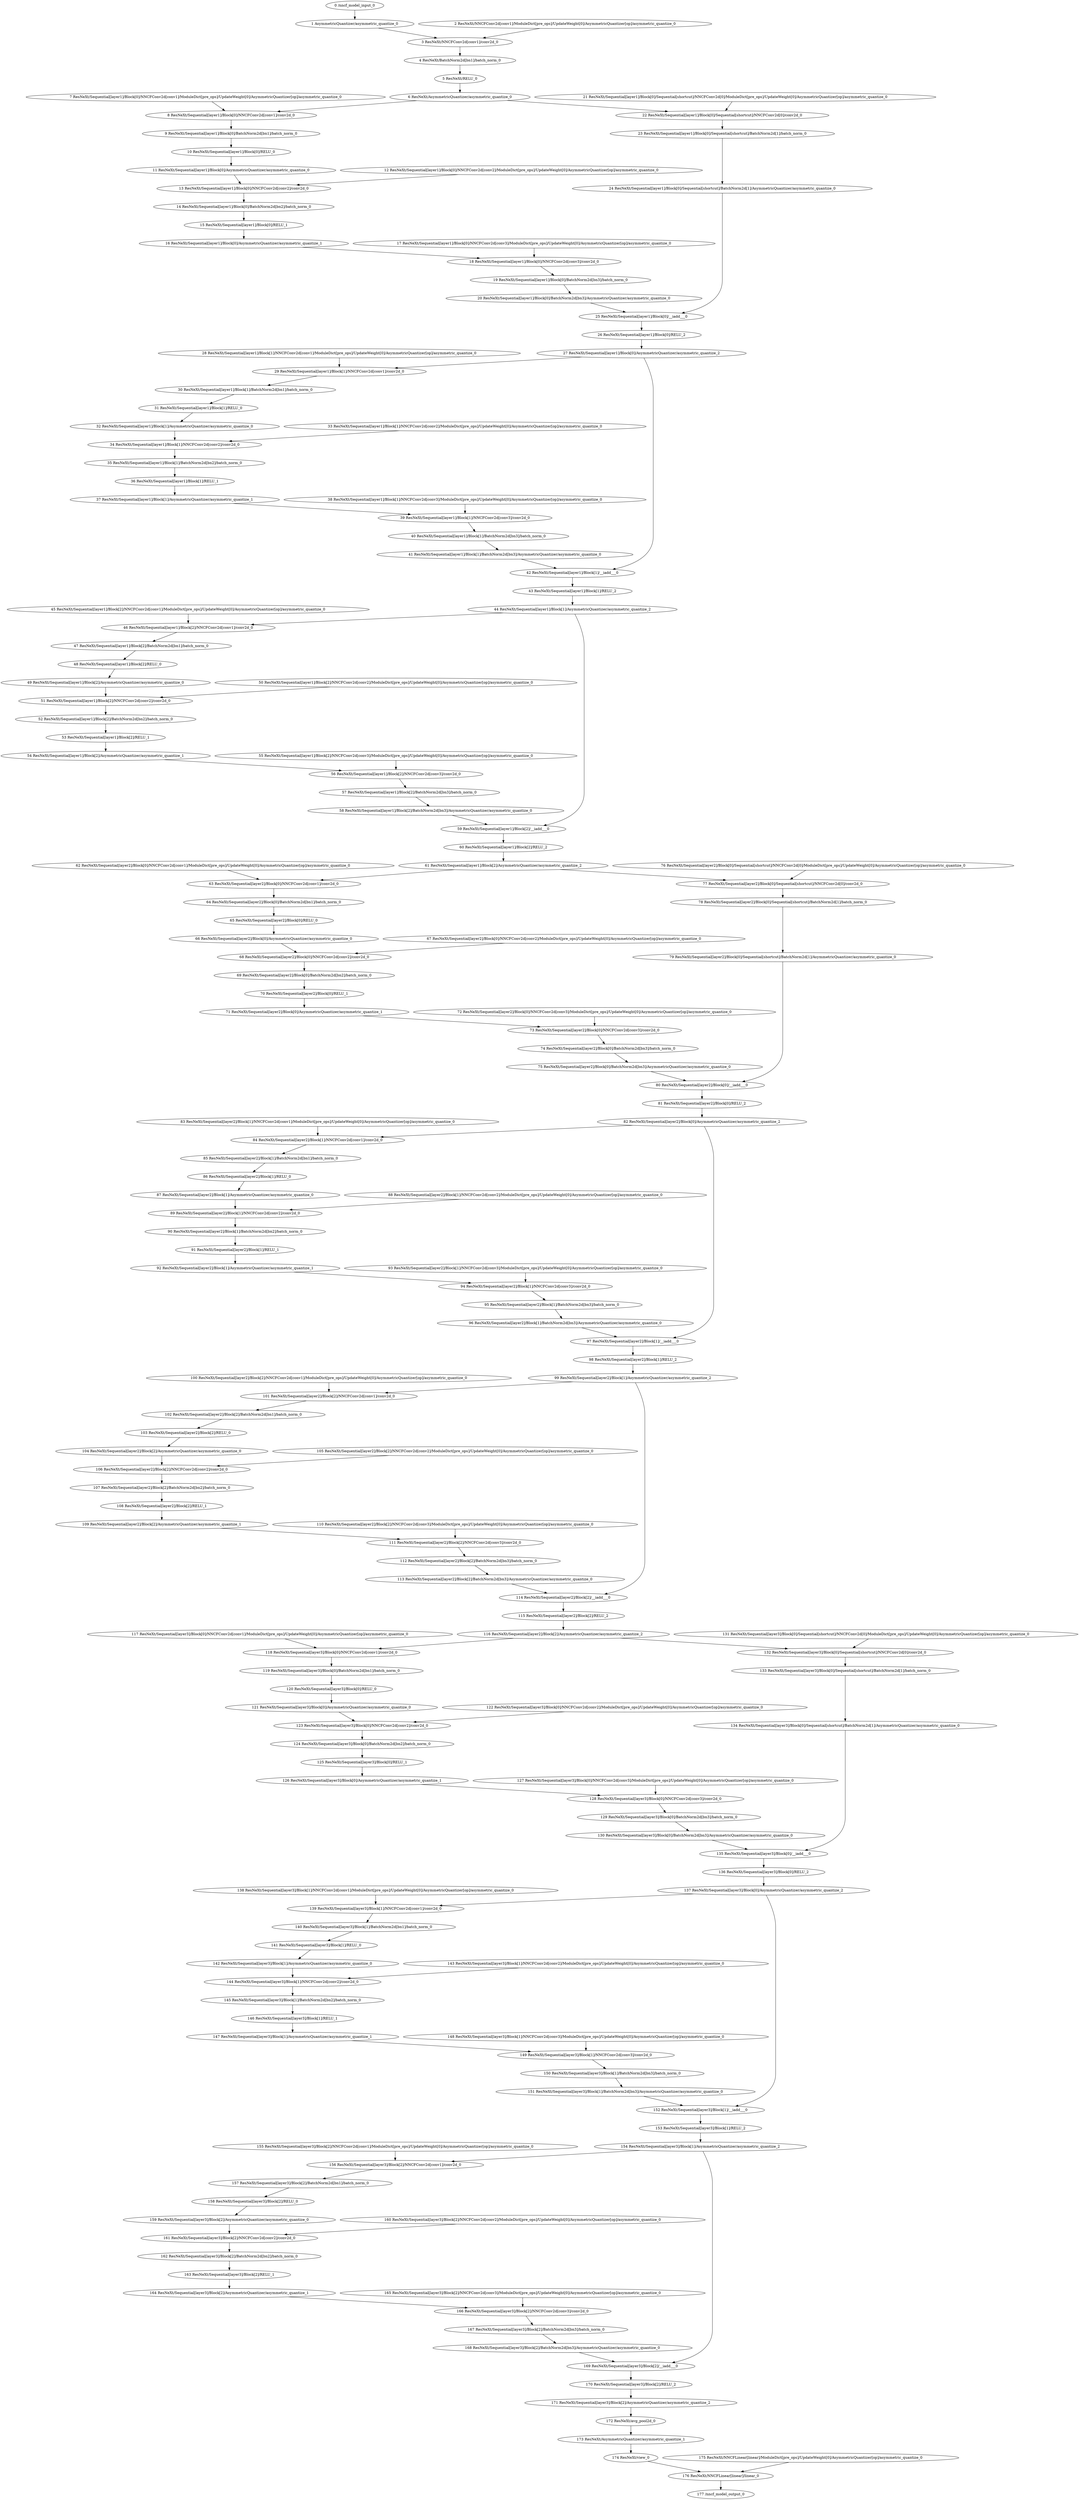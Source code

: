 strict digraph  {
"0 /nncf_model_input_0" [id=0, type=nncf_model_input];
"1 AsymmetricQuantizer/asymmetric_quantize_0" [id=1, type=asymmetric_quantize];
"2 ResNeXt/NNCFConv2d[conv1]/ModuleDict[pre_ops]/UpdateWeight[0]/AsymmetricQuantizer[op]/asymmetric_quantize_0" [id=2, type=asymmetric_quantize];
"3 ResNeXt/NNCFConv2d[conv1]/conv2d_0" [id=3, type=conv2d];
"4 ResNeXt/BatchNorm2d[bn1]/batch_norm_0" [id=4, type=batch_norm];
"5 ResNeXt/RELU_0" [id=5, type=RELU];
"6 ResNeXt/AsymmetricQuantizer/asymmetric_quantize_0" [id=6, type=asymmetric_quantize];
"7 ResNeXt/Sequential[layer1]/Block[0]/NNCFConv2d[conv1]/ModuleDict[pre_ops]/UpdateWeight[0]/AsymmetricQuantizer[op]/asymmetric_quantize_0" [id=7, type=asymmetric_quantize];
"8 ResNeXt/Sequential[layer1]/Block[0]/NNCFConv2d[conv1]/conv2d_0" [id=8, type=conv2d];
"9 ResNeXt/Sequential[layer1]/Block[0]/BatchNorm2d[bn1]/batch_norm_0" [id=9, type=batch_norm];
"10 ResNeXt/Sequential[layer1]/Block[0]/RELU_0" [id=10, type=RELU];
"11 ResNeXt/Sequential[layer1]/Block[0]/AsymmetricQuantizer/asymmetric_quantize_0" [id=11, type=asymmetric_quantize];
"12 ResNeXt/Sequential[layer1]/Block[0]/NNCFConv2d[conv2]/ModuleDict[pre_ops]/UpdateWeight[0]/AsymmetricQuantizer[op]/asymmetric_quantize_0" [id=12, type=asymmetric_quantize];
"13 ResNeXt/Sequential[layer1]/Block[0]/NNCFConv2d[conv2]/conv2d_0" [id=13, type=conv2d];
"14 ResNeXt/Sequential[layer1]/Block[0]/BatchNorm2d[bn2]/batch_norm_0" [id=14, type=batch_norm];
"15 ResNeXt/Sequential[layer1]/Block[0]/RELU_1" [id=15, type=RELU];
"16 ResNeXt/Sequential[layer1]/Block[0]/AsymmetricQuantizer/asymmetric_quantize_1" [id=16, type=asymmetric_quantize];
"17 ResNeXt/Sequential[layer1]/Block[0]/NNCFConv2d[conv3]/ModuleDict[pre_ops]/UpdateWeight[0]/AsymmetricQuantizer[op]/asymmetric_quantize_0" [id=17, type=asymmetric_quantize];
"18 ResNeXt/Sequential[layer1]/Block[0]/NNCFConv2d[conv3]/conv2d_0" [id=18, type=conv2d];
"19 ResNeXt/Sequential[layer1]/Block[0]/BatchNorm2d[bn3]/batch_norm_0" [id=19, type=batch_norm];
"20 ResNeXt/Sequential[layer1]/Block[0]/BatchNorm2d[bn3]/AsymmetricQuantizer/asymmetric_quantize_0" [id=20, type=asymmetric_quantize];
"21 ResNeXt/Sequential[layer1]/Block[0]/Sequential[shortcut]/NNCFConv2d[0]/ModuleDict[pre_ops]/UpdateWeight[0]/AsymmetricQuantizer[op]/asymmetric_quantize_0" [id=21, type=asymmetric_quantize];
"22 ResNeXt/Sequential[layer1]/Block[0]/Sequential[shortcut]/NNCFConv2d[0]/conv2d_0" [id=22, type=conv2d];
"23 ResNeXt/Sequential[layer1]/Block[0]/Sequential[shortcut]/BatchNorm2d[1]/batch_norm_0" [id=23, type=batch_norm];
"24 ResNeXt/Sequential[layer1]/Block[0]/Sequential[shortcut]/BatchNorm2d[1]/AsymmetricQuantizer/asymmetric_quantize_0" [id=24, type=asymmetric_quantize];
"25 ResNeXt/Sequential[layer1]/Block[0]/__iadd___0" [id=25, type=__iadd__];
"26 ResNeXt/Sequential[layer1]/Block[0]/RELU_2" [id=26, type=RELU];
"27 ResNeXt/Sequential[layer1]/Block[0]/AsymmetricQuantizer/asymmetric_quantize_2" [id=27, type=asymmetric_quantize];
"28 ResNeXt/Sequential[layer1]/Block[1]/NNCFConv2d[conv1]/ModuleDict[pre_ops]/UpdateWeight[0]/AsymmetricQuantizer[op]/asymmetric_quantize_0" [id=28, type=asymmetric_quantize];
"29 ResNeXt/Sequential[layer1]/Block[1]/NNCFConv2d[conv1]/conv2d_0" [id=29, type=conv2d];
"30 ResNeXt/Sequential[layer1]/Block[1]/BatchNorm2d[bn1]/batch_norm_0" [id=30, type=batch_norm];
"31 ResNeXt/Sequential[layer1]/Block[1]/RELU_0" [id=31, type=RELU];
"32 ResNeXt/Sequential[layer1]/Block[1]/AsymmetricQuantizer/asymmetric_quantize_0" [id=32, type=asymmetric_quantize];
"33 ResNeXt/Sequential[layer1]/Block[1]/NNCFConv2d[conv2]/ModuleDict[pre_ops]/UpdateWeight[0]/AsymmetricQuantizer[op]/asymmetric_quantize_0" [id=33, type=asymmetric_quantize];
"34 ResNeXt/Sequential[layer1]/Block[1]/NNCFConv2d[conv2]/conv2d_0" [id=34, type=conv2d];
"35 ResNeXt/Sequential[layer1]/Block[1]/BatchNorm2d[bn2]/batch_norm_0" [id=35, type=batch_norm];
"36 ResNeXt/Sequential[layer1]/Block[1]/RELU_1" [id=36, type=RELU];
"37 ResNeXt/Sequential[layer1]/Block[1]/AsymmetricQuantizer/asymmetric_quantize_1" [id=37, type=asymmetric_quantize];
"38 ResNeXt/Sequential[layer1]/Block[1]/NNCFConv2d[conv3]/ModuleDict[pre_ops]/UpdateWeight[0]/AsymmetricQuantizer[op]/asymmetric_quantize_0" [id=38, type=asymmetric_quantize];
"39 ResNeXt/Sequential[layer1]/Block[1]/NNCFConv2d[conv3]/conv2d_0" [id=39, type=conv2d];
"40 ResNeXt/Sequential[layer1]/Block[1]/BatchNorm2d[bn3]/batch_norm_0" [id=40, type=batch_norm];
"41 ResNeXt/Sequential[layer1]/Block[1]/BatchNorm2d[bn3]/AsymmetricQuantizer/asymmetric_quantize_0" [id=41, type=asymmetric_quantize];
"42 ResNeXt/Sequential[layer1]/Block[1]/__iadd___0" [id=42, type=__iadd__];
"43 ResNeXt/Sequential[layer1]/Block[1]/RELU_2" [id=43, type=RELU];
"44 ResNeXt/Sequential[layer1]/Block[1]/AsymmetricQuantizer/asymmetric_quantize_2" [id=44, type=asymmetric_quantize];
"45 ResNeXt/Sequential[layer1]/Block[2]/NNCFConv2d[conv1]/ModuleDict[pre_ops]/UpdateWeight[0]/AsymmetricQuantizer[op]/asymmetric_quantize_0" [id=45, type=asymmetric_quantize];
"46 ResNeXt/Sequential[layer1]/Block[2]/NNCFConv2d[conv1]/conv2d_0" [id=46, type=conv2d];
"47 ResNeXt/Sequential[layer1]/Block[2]/BatchNorm2d[bn1]/batch_norm_0" [id=47, type=batch_norm];
"48 ResNeXt/Sequential[layer1]/Block[2]/RELU_0" [id=48, type=RELU];
"49 ResNeXt/Sequential[layer1]/Block[2]/AsymmetricQuantizer/asymmetric_quantize_0" [id=49, type=asymmetric_quantize];
"50 ResNeXt/Sequential[layer1]/Block[2]/NNCFConv2d[conv2]/ModuleDict[pre_ops]/UpdateWeight[0]/AsymmetricQuantizer[op]/asymmetric_quantize_0" [id=50, type=asymmetric_quantize];
"51 ResNeXt/Sequential[layer1]/Block[2]/NNCFConv2d[conv2]/conv2d_0" [id=51, type=conv2d];
"52 ResNeXt/Sequential[layer1]/Block[2]/BatchNorm2d[bn2]/batch_norm_0" [id=52, type=batch_norm];
"53 ResNeXt/Sequential[layer1]/Block[2]/RELU_1" [id=53, type=RELU];
"54 ResNeXt/Sequential[layer1]/Block[2]/AsymmetricQuantizer/asymmetric_quantize_1" [id=54, type=asymmetric_quantize];
"55 ResNeXt/Sequential[layer1]/Block[2]/NNCFConv2d[conv3]/ModuleDict[pre_ops]/UpdateWeight[0]/AsymmetricQuantizer[op]/asymmetric_quantize_0" [id=55, type=asymmetric_quantize];
"56 ResNeXt/Sequential[layer1]/Block[2]/NNCFConv2d[conv3]/conv2d_0" [id=56, type=conv2d];
"57 ResNeXt/Sequential[layer1]/Block[2]/BatchNorm2d[bn3]/batch_norm_0" [id=57, type=batch_norm];
"58 ResNeXt/Sequential[layer1]/Block[2]/BatchNorm2d[bn3]/AsymmetricQuantizer/asymmetric_quantize_0" [id=58, type=asymmetric_quantize];
"59 ResNeXt/Sequential[layer1]/Block[2]/__iadd___0" [id=59, type=__iadd__];
"60 ResNeXt/Sequential[layer1]/Block[2]/RELU_2" [id=60, type=RELU];
"61 ResNeXt/Sequential[layer1]/Block[2]/AsymmetricQuantizer/asymmetric_quantize_2" [id=61, type=asymmetric_quantize];
"62 ResNeXt/Sequential[layer2]/Block[0]/NNCFConv2d[conv1]/ModuleDict[pre_ops]/UpdateWeight[0]/AsymmetricQuantizer[op]/asymmetric_quantize_0" [id=62, type=asymmetric_quantize];
"63 ResNeXt/Sequential[layer2]/Block[0]/NNCFConv2d[conv1]/conv2d_0" [id=63, type=conv2d];
"64 ResNeXt/Sequential[layer2]/Block[0]/BatchNorm2d[bn1]/batch_norm_0" [id=64, type=batch_norm];
"65 ResNeXt/Sequential[layer2]/Block[0]/RELU_0" [id=65, type=RELU];
"66 ResNeXt/Sequential[layer2]/Block[0]/AsymmetricQuantizer/asymmetric_quantize_0" [id=66, type=asymmetric_quantize];
"67 ResNeXt/Sequential[layer2]/Block[0]/NNCFConv2d[conv2]/ModuleDict[pre_ops]/UpdateWeight[0]/AsymmetricQuantizer[op]/asymmetric_quantize_0" [id=67, type=asymmetric_quantize];
"68 ResNeXt/Sequential[layer2]/Block[0]/NNCFConv2d[conv2]/conv2d_0" [id=68, type=conv2d];
"69 ResNeXt/Sequential[layer2]/Block[0]/BatchNorm2d[bn2]/batch_norm_0" [id=69, type=batch_norm];
"70 ResNeXt/Sequential[layer2]/Block[0]/RELU_1" [id=70, type=RELU];
"71 ResNeXt/Sequential[layer2]/Block[0]/AsymmetricQuantizer/asymmetric_quantize_1" [id=71, type=asymmetric_quantize];
"72 ResNeXt/Sequential[layer2]/Block[0]/NNCFConv2d[conv3]/ModuleDict[pre_ops]/UpdateWeight[0]/AsymmetricQuantizer[op]/asymmetric_quantize_0" [id=72, type=asymmetric_quantize];
"73 ResNeXt/Sequential[layer2]/Block[0]/NNCFConv2d[conv3]/conv2d_0" [id=73, type=conv2d];
"74 ResNeXt/Sequential[layer2]/Block[0]/BatchNorm2d[bn3]/batch_norm_0" [id=74, type=batch_norm];
"75 ResNeXt/Sequential[layer2]/Block[0]/BatchNorm2d[bn3]/AsymmetricQuantizer/asymmetric_quantize_0" [id=75, type=asymmetric_quantize];
"76 ResNeXt/Sequential[layer2]/Block[0]/Sequential[shortcut]/NNCFConv2d[0]/ModuleDict[pre_ops]/UpdateWeight[0]/AsymmetricQuantizer[op]/asymmetric_quantize_0" [id=76, type=asymmetric_quantize];
"77 ResNeXt/Sequential[layer2]/Block[0]/Sequential[shortcut]/NNCFConv2d[0]/conv2d_0" [id=77, type=conv2d];
"78 ResNeXt/Sequential[layer2]/Block[0]/Sequential[shortcut]/BatchNorm2d[1]/batch_norm_0" [id=78, type=batch_norm];
"79 ResNeXt/Sequential[layer2]/Block[0]/Sequential[shortcut]/BatchNorm2d[1]/AsymmetricQuantizer/asymmetric_quantize_0" [id=79, type=asymmetric_quantize];
"80 ResNeXt/Sequential[layer2]/Block[0]/__iadd___0" [id=80, type=__iadd__];
"81 ResNeXt/Sequential[layer2]/Block[0]/RELU_2" [id=81, type=RELU];
"82 ResNeXt/Sequential[layer2]/Block[0]/AsymmetricQuantizer/asymmetric_quantize_2" [id=82, type=asymmetric_quantize];
"83 ResNeXt/Sequential[layer2]/Block[1]/NNCFConv2d[conv1]/ModuleDict[pre_ops]/UpdateWeight[0]/AsymmetricQuantizer[op]/asymmetric_quantize_0" [id=83, type=asymmetric_quantize];
"84 ResNeXt/Sequential[layer2]/Block[1]/NNCFConv2d[conv1]/conv2d_0" [id=84, type=conv2d];
"85 ResNeXt/Sequential[layer2]/Block[1]/BatchNorm2d[bn1]/batch_norm_0" [id=85, type=batch_norm];
"86 ResNeXt/Sequential[layer2]/Block[1]/RELU_0" [id=86, type=RELU];
"87 ResNeXt/Sequential[layer2]/Block[1]/AsymmetricQuantizer/asymmetric_quantize_0" [id=87, type=asymmetric_quantize];
"88 ResNeXt/Sequential[layer2]/Block[1]/NNCFConv2d[conv2]/ModuleDict[pre_ops]/UpdateWeight[0]/AsymmetricQuantizer[op]/asymmetric_quantize_0" [id=88, type=asymmetric_quantize];
"89 ResNeXt/Sequential[layer2]/Block[1]/NNCFConv2d[conv2]/conv2d_0" [id=89, type=conv2d];
"90 ResNeXt/Sequential[layer2]/Block[1]/BatchNorm2d[bn2]/batch_norm_0" [id=90, type=batch_norm];
"91 ResNeXt/Sequential[layer2]/Block[1]/RELU_1" [id=91, type=RELU];
"92 ResNeXt/Sequential[layer2]/Block[1]/AsymmetricQuantizer/asymmetric_quantize_1" [id=92, type=asymmetric_quantize];
"93 ResNeXt/Sequential[layer2]/Block[1]/NNCFConv2d[conv3]/ModuleDict[pre_ops]/UpdateWeight[0]/AsymmetricQuantizer[op]/asymmetric_quantize_0" [id=93, type=asymmetric_quantize];
"94 ResNeXt/Sequential[layer2]/Block[1]/NNCFConv2d[conv3]/conv2d_0" [id=94, type=conv2d];
"95 ResNeXt/Sequential[layer2]/Block[1]/BatchNorm2d[bn3]/batch_norm_0" [id=95, type=batch_norm];
"96 ResNeXt/Sequential[layer2]/Block[1]/BatchNorm2d[bn3]/AsymmetricQuantizer/asymmetric_quantize_0" [id=96, type=asymmetric_quantize];
"97 ResNeXt/Sequential[layer2]/Block[1]/__iadd___0" [id=97, type=__iadd__];
"98 ResNeXt/Sequential[layer2]/Block[1]/RELU_2" [id=98, type=RELU];
"99 ResNeXt/Sequential[layer2]/Block[1]/AsymmetricQuantizer/asymmetric_quantize_2" [id=99, type=asymmetric_quantize];
"100 ResNeXt/Sequential[layer2]/Block[2]/NNCFConv2d[conv1]/ModuleDict[pre_ops]/UpdateWeight[0]/AsymmetricQuantizer[op]/asymmetric_quantize_0" [id=100, type=asymmetric_quantize];
"101 ResNeXt/Sequential[layer2]/Block[2]/NNCFConv2d[conv1]/conv2d_0" [id=101, type=conv2d];
"102 ResNeXt/Sequential[layer2]/Block[2]/BatchNorm2d[bn1]/batch_norm_0" [id=102, type=batch_norm];
"103 ResNeXt/Sequential[layer2]/Block[2]/RELU_0" [id=103, type=RELU];
"104 ResNeXt/Sequential[layer2]/Block[2]/AsymmetricQuantizer/asymmetric_quantize_0" [id=104, type=asymmetric_quantize];
"105 ResNeXt/Sequential[layer2]/Block[2]/NNCFConv2d[conv2]/ModuleDict[pre_ops]/UpdateWeight[0]/AsymmetricQuantizer[op]/asymmetric_quantize_0" [id=105, type=asymmetric_quantize];
"106 ResNeXt/Sequential[layer2]/Block[2]/NNCFConv2d[conv2]/conv2d_0" [id=106, type=conv2d];
"107 ResNeXt/Sequential[layer2]/Block[2]/BatchNorm2d[bn2]/batch_norm_0" [id=107, type=batch_norm];
"108 ResNeXt/Sequential[layer2]/Block[2]/RELU_1" [id=108, type=RELU];
"109 ResNeXt/Sequential[layer2]/Block[2]/AsymmetricQuantizer/asymmetric_quantize_1" [id=109, type=asymmetric_quantize];
"110 ResNeXt/Sequential[layer2]/Block[2]/NNCFConv2d[conv3]/ModuleDict[pre_ops]/UpdateWeight[0]/AsymmetricQuantizer[op]/asymmetric_quantize_0" [id=110, type=asymmetric_quantize];
"111 ResNeXt/Sequential[layer2]/Block[2]/NNCFConv2d[conv3]/conv2d_0" [id=111, type=conv2d];
"112 ResNeXt/Sequential[layer2]/Block[2]/BatchNorm2d[bn3]/batch_norm_0" [id=112, type=batch_norm];
"113 ResNeXt/Sequential[layer2]/Block[2]/BatchNorm2d[bn3]/AsymmetricQuantizer/asymmetric_quantize_0" [id=113, type=asymmetric_quantize];
"114 ResNeXt/Sequential[layer2]/Block[2]/__iadd___0" [id=114, type=__iadd__];
"115 ResNeXt/Sequential[layer2]/Block[2]/RELU_2" [id=115, type=RELU];
"116 ResNeXt/Sequential[layer2]/Block[2]/AsymmetricQuantizer/asymmetric_quantize_2" [id=116, type=asymmetric_quantize];
"117 ResNeXt/Sequential[layer3]/Block[0]/NNCFConv2d[conv1]/ModuleDict[pre_ops]/UpdateWeight[0]/AsymmetricQuantizer[op]/asymmetric_quantize_0" [id=117, type=asymmetric_quantize];
"118 ResNeXt/Sequential[layer3]/Block[0]/NNCFConv2d[conv1]/conv2d_0" [id=118, type=conv2d];
"119 ResNeXt/Sequential[layer3]/Block[0]/BatchNorm2d[bn1]/batch_norm_0" [id=119, type=batch_norm];
"120 ResNeXt/Sequential[layer3]/Block[0]/RELU_0" [id=120, type=RELU];
"121 ResNeXt/Sequential[layer3]/Block[0]/AsymmetricQuantizer/asymmetric_quantize_0" [id=121, type=asymmetric_quantize];
"122 ResNeXt/Sequential[layer3]/Block[0]/NNCFConv2d[conv2]/ModuleDict[pre_ops]/UpdateWeight[0]/AsymmetricQuantizer[op]/asymmetric_quantize_0" [id=122, type=asymmetric_quantize];
"123 ResNeXt/Sequential[layer3]/Block[0]/NNCFConv2d[conv2]/conv2d_0" [id=123, type=conv2d];
"124 ResNeXt/Sequential[layer3]/Block[0]/BatchNorm2d[bn2]/batch_norm_0" [id=124, type=batch_norm];
"125 ResNeXt/Sequential[layer3]/Block[0]/RELU_1" [id=125, type=RELU];
"126 ResNeXt/Sequential[layer3]/Block[0]/AsymmetricQuantizer/asymmetric_quantize_1" [id=126, type=asymmetric_quantize];
"127 ResNeXt/Sequential[layer3]/Block[0]/NNCFConv2d[conv3]/ModuleDict[pre_ops]/UpdateWeight[0]/AsymmetricQuantizer[op]/asymmetric_quantize_0" [id=127, type=asymmetric_quantize];
"128 ResNeXt/Sequential[layer3]/Block[0]/NNCFConv2d[conv3]/conv2d_0" [id=128, type=conv2d];
"129 ResNeXt/Sequential[layer3]/Block[0]/BatchNorm2d[bn3]/batch_norm_0" [id=129, type=batch_norm];
"130 ResNeXt/Sequential[layer3]/Block[0]/BatchNorm2d[bn3]/AsymmetricQuantizer/asymmetric_quantize_0" [id=130, type=asymmetric_quantize];
"131 ResNeXt/Sequential[layer3]/Block[0]/Sequential[shortcut]/NNCFConv2d[0]/ModuleDict[pre_ops]/UpdateWeight[0]/AsymmetricQuantizer[op]/asymmetric_quantize_0" [id=131, type=asymmetric_quantize];
"132 ResNeXt/Sequential[layer3]/Block[0]/Sequential[shortcut]/NNCFConv2d[0]/conv2d_0" [id=132, type=conv2d];
"133 ResNeXt/Sequential[layer3]/Block[0]/Sequential[shortcut]/BatchNorm2d[1]/batch_norm_0" [id=133, type=batch_norm];
"134 ResNeXt/Sequential[layer3]/Block[0]/Sequential[shortcut]/BatchNorm2d[1]/AsymmetricQuantizer/asymmetric_quantize_0" [id=134, type=asymmetric_quantize];
"135 ResNeXt/Sequential[layer3]/Block[0]/__iadd___0" [id=135, type=__iadd__];
"136 ResNeXt/Sequential[layer3]/Block[0]/RELU_2" [id=136, type=RELU];
"137 ResNeXt/Sequential[layer3]/Block[0]/AsymmetricQuantizer/asymmetric_quantize_2" [id=137, type=asymmetric_quantize];
"138 ResNeXt/Sequential[layer3]/Block[1]/NNCFConv2d[conv1]/ModuleDict[pre_ops]/UpdateWeight[0]/AsymmetricQuantizer[op]/asymmetric_quantize_0" [id=138, type=asymmetric_quantize];
"139 ResNeXt/Sequential[layer3]/Block[1]/NNCFConv2d[conv1]/conv2d_0" [id=139, type=conv2d];
"140 ResNeXt/Sequential[layer3]/Block[1]/BatchNorm2d[bn1]/batch_norm_0" [id=140, type=batch_norm];
"141 ResNeXt/Sequential[layer3]/Block[1]/RELU_0" [id=141, type=RELU];
"142 ResNeXt/Sequential[layer3]/Block[1]/AsymmetricQuantizer/asymmetric_quantize_0" [id=142, type=asymmetric_quantize];
"143 ResNeXt/Sequential[layer3]/Block[1]/NNCFConv2d[conv2]/ModuleDict[pre_ops]/UpdateWeight[0]/AsymmetricQuantizer[op]/asymmetric_quantize_0" [id=143, type=asymmetric_quantize];
"144 ResNeXt/Sequential[layer3]/Block[1]/NNCFConv2d[conv2]/conv2d_0" [id=144, type=conv2d];
"145 ResNeXt/Sequential[layer3]/Block[1]/BatchNorm2d[bn2]/batch_norm_0" [id=145, type=batch_norm];
"146 ResNeXt/Sequential[layer3]/Block[1]/RELU_1" [id=146, type=RELU];
"147 ResNeXt/Sequential[layer3]/Block[1]/AsymmetricQuantizer/asymmetric_quantize_1" [id=147, type=asymmetric_quantize];
"148 ResNeXt/Sequential[layer3]/Block[1]/NNCFConv2d[conv3]/ModuleDict[pre_ops]/UpdateWeight[0]/AsymmetricQuantizer[op]/asymmetric_quantize_0" [id=148, type=asymmetric_quantize];
"149 ResNeXt/Sequential[layer3]/Block[1]/NNCFConv2d[conv3]/conv2d_0" [id=149, type=conv2d];
"150 ResNeXt/Sequential[layer3]/Block[1]/BatchNorm2d[bn3]/batch_norm_0" [id=150, type=batch_norm];
"151 ResNeXt/Sequential[layer3]/Block[1]/BatchNorm2d[bn3]/AsymmetricQuantizer/asymmetric_quantize_0" [id=151, type=asymmetric_quantize];
"152 ResNeXt/Sequential[layer3]/Block[1]/__iadd___0" [id=152, type=__iadd__];
"153 ResNeXt/Sequential[layer3]/Block[1]/RELU_2" [id=153, type=RELU];
"154 ResNeXt/Sequential[layer3]/Block[1]/AsymmetricQuantizer/asymmetric_quantize_2" [id=154, type=asymmetric_quantize];
"155 ResNeXt/Sequential[layer3]/Block[2]/NNCFConv2d[conv1]/ModuleDict[pre_ops]/UpdateWeight[0]/AsymmetricQuantizer[op]/asymmetric_quantize_0" [id=155, type=asymmetric_quantize];
"156 ResNeXt/Sequential[layer3]/Block[2]/NNCFConv2d[conv1]/conv2d_0" [id=156, type=conv2d];
"157 ResNeXt/Sequential[layer3]/Block[2]/BatchNorm2d[bn1]/batch_norm_0" [id=157, type=batch_norm];
"158 ResNeXt/Sequential[layer3]/Block[2]/RELU_0" [id=158, type=RELU];
"159 ResNeXt/Sequential[layer3]/Block[2]/AsymmetricQuantizer/asymmetric_quantize_0" [id=159, type=asymmetric_quantize];
"160 ResNeXt/Sequential[layer3]/Block[2]/NNCFConv2d[conv2]/ModuleDict[pre_ops]/UpdateWeight[0]/AsymmetricQuantizer[op]/asymmetric_quantize_0" [id=160, type=asymmetric_quantize];
"161 ResNeXt/Sequential[layer3]/Block[2]/NNCFConv2d[conv2]/conv2d_0" [id=161, type=conv2d];
"162 ResNeXt/Sequential[layer3]/Block[2]/BatchNorm2d[bn2]/batch_norm_0" [id=162, type=batch_norm];
"163 ResNeXt/Sequential[layer3]/Block[2]/RELU_1" [id=163, type=RELU];
"164 ResNeXt/Sequential[layer3]/Block[2]/AsymmetricQuantizer/asymmetric_quantize_1" [id=164, type=asymmetric_quantize];
"165 ResNeXt/Sequential[layer3]/Block[2]/NNCFConv2d[conv3]/ModuleDict[pre_ops]/UpdateWeight[0]/AsymmetricQuantizer[op]/asymmetric_quantize_0" [id=165, type=asymmetric_quantize];
"166 ResNeXt/Sequential[layer3]/Block[2]/NNCFConv2d[conv3]/conv2d_0" [id=166, type=conv2d];
"167 ResNeXt/Sequential[layer3]/Block[2]/BatchNorm2d[bn3]/batch_norm_0" [id=167, type=batch_norm];
"168 ResNeXt/Sequential[layer3]/Block[2]/BatchNorm2d[bn3]/AsymmetricQuantizer/asymmetric_quantize_0" [id=168, type=asymmetric_quantize];
"169 ResNeXt/Sequential[layer3]/Block[2]/__iadd___0" [id=169, type=__iadd__];
"170 ResNeXt/Sequential[layer3]/Block[2]/RELU_2" [id=170, type=RELU];
"171 ResNeXt/Sequential[layer3]/Block[2]/AsymmetricQuantizer/asymmetric_quantize_2" [id=171, type=asymmetric_quantize];
"172 ResNeXt/avg_pool2d_0" [id=172, type=avg_pool2d];
"173 ResNeXt/AsymmetricQuantizer/asymmetric_quantize_1" [id=173, type=asymmetric_quantize];
"174 ResNeXt/view_0" [id=174, type=view];
"175 ResNeXt/NNCFLinear[linear]/ModuleDict[pre_ops]/UpdateWeight[0]/AsymmetricQuantizer[op]/asymmetric_quantize_0" [id=175, type=asymmetric_quantize];
"176 ResNeXt/NNCFLinear[linear]/linear_0" [id=176, type=linear];
"177 /nncf_model_output_0" [id=177, type=nncf_model_output];
"0 /nncf_model_input_0" -> "1 AsymmetricQuantizer/asymmetric_quantize_0";
"1 AsymmetricQuantizer/asymmetric_quantize_0" -> "3 ResNeXt/NNCFConv2d[conv1]/conv2d_0";
"2 ResNeXt/NNCFConv2d[conv1]/ModuleDict[pre_ops]/UpdateWeight[0]/AsymmetricQuantizer[op]/asymmetric_quantize_0" -> "3 ResNeXt/NNCFConv2d[conv1]/conv2d_0";
"3 ResNeXt/NNCFConv2d[conv1]/conv2d_0" -> "4 ResNeXt/BatchNorm2d[bn1]/batch_norm_0";
"4 ResNeXt/BatchNorm2d[bn1]/batch_norm_0" -> "5 ResNeXt/RELU_0";
"5 ResNeXt/RELU_0" -> "6 ResNeXt/AsymmetricQuantizer/asymmetric_quantize_0";
"6 ResNeXt/AsymmetricQuantizer/asymmetric_quantize_0" -> "8 ResNeXt/Sequential[layer1]/Block[0]/NNCFConv2d[conv1]/conv2d_0";
"7 ResNeXt/Sequential[layer1]/Block[0]/NNCFConv2d[conv1]/ModuleDict[pre_ops]/UpdateWeight[0]/AsymmetricQuantizer[op]/asymmetric_quantize_0" -> "8 ResNeXt/Sequential[layer1]/Block[0]/NNCFConv2d[conv1]/conv2d_0";
"8 ResNeXt/Sequential[layer1]/Block[0]/NNCFConv2d[conv1]/conv2d_0" -> "9 ResNeXt/Sequential[layer1]/Block[0]/BatchNorm2d[bn1]/batch_norm_0";
"6 ResNeXt/AsymmetricQuantizer/asymmetric_quantize_0" -> "22 ResNeXt/Sequential[layer1]/Block[0]/Sequential[shortcut]/NNCFConv2d[0]/conv2d_0";
"9 ResNeXt/Sequential[layer1]/Block[0]/BatchNorm2d[bn1]/batch_norm_0" -> "10 ResNeXt/Sequential[layer1]/Block[0]/RELU_0";
"10 ResNeXt/Sequential[layer1]/Block[0]/RELU_0" -> "11 ResNeXt/Sequential[layer1]/Block[0]/AsymmetricQuantizer/asymmetric_quantize_0";
"11 ResNeXt/Sequential[layer1]/Block[0]/AsymmetricQuantizer/asymmetric_quantize_0" -> "13 ResNeXt/Sequential[layer1]/Block[0]/NNCFConv2d[conv2]/conv2d_0";
"12 ResNeXt/Sequential[layer1]/Block[0]/NNCFConv2d[conv2]/ModuleDict[pre_ops]/UpdateWeight[0]/AsymmetricQuantizer[op]/asymmetric_quantize_0" -> "13 ResNeXt/Sequential[layer1]/Block[0]/NNCFConv2d[conv2]/conv2d_0";
"13 ResNeXt/Sequential[layer1]/Block[0]/NNCFConv2d[conv2]/conv2d_0" -> "14 ResNeXt/Sequential[layer1]/Block[0]/BatchNorm2d[bn2]/batch_norm_0";
"14 ResNeXt/Sequential[layer1]/Block[0]/BatchNorm2d[bn2]/batch_norm_0" -> "15 ResNeXt/Sequential[layer1]/Block[0]/RELU_1";
"15 ResNeXt/Sequential[layer1]/Block[0]/RELU_1" -> "16 ResNeXt/Sequential[layer1]/Block[0]/AsymmetricQuantizer/asymmetric_quantize_1";
"16 ResNeXt/Sequential[layer1]/Block[0]/AsymmetricQuantizer/asymmetric_quantize_1" -> "18 ResNeXt/Sequential[layer1]/Block[0]/NNCFConv2d[conv3]/conv2d_0";
"17 ResNeXt/Sequential[layer1]/Block[0]/NNCFConv2d[conv3]/ModuleDict[pre_ops]/UpdateWeight[0]/AsymmetricQuantizer[op]/asymmetric_quantize_0" -> "18 ResNeXt/Sequential[layer1]/Block[0]/NNCFConv2d[conv3]/conv2d_0";
"18 ResNeXt/Sequential[layer1]/Block[0]/NNCFConv2d[conv3]/conv2d_0" -> "19 ResNeXt/Sequential[layer1]/Block[0]/BatchNorm2d[bn3]/batch_norm_0";
"19 ResNeXt/Sequential[layer1]/Block[0]/BatchNorm2d[bn3]/batch_norm_0" -> "20 ResNeXt/Sequential[layer1]/Block[0]/BatchNorm2d[bn3]/AsymmetricQuantizer/asymmetric_quantize_0";
"20 ResNeXt/Sequential[layer1]/Block[0]/BatchNorm2d[bn3]/AsymmetricQuantizer/asymmetric_quantize_0" -> "25 ResNeXt/Sequential[layer1]/Block[0]/__iadd___0";
"21 ResNeXt/Sequential[layer1]/Block[0]/Sequential[shortcut]/NNCFConv2d[0]/ModuleDict[pre_ops]/UpdateWeight[0]/AsymmetricQuantizer[op]/asymmetric_quantize_0" -> "22 ResNeXt/Sequential[layer1]/Block[0]/Sequential[shortcut]/NNCFConv2d[0]/conv2d_0";
"22 ResNeXt/Sequential[layer1]/Block[0]/Sequential[shortcut]/NNCFConv2d[0]/conv2d_0" -> "23 ResNeXt/Sequential[layer1]/Block[0]/Sequential[shortcut]/BatchNorm2d[1]/batch_norm_0";
"23 ResNeXt/Sequential[layer1]/Block[0]/Sequential[shortcut]/BatchNorm2d[1]/batch_norm_0" -> "24 ResNeXt/Sequential[layer1]/Block[0]/Sequential[shortcut]/BatchNorm2d[1]/AsymmetricQuantizer/asymmetric_quantize_0";
"24 ResNeXt/Sequential[layer1]/Block[0]/Sequential[shortcut]/BatchNorm2d[1]/AsymmetricQuantizer/asymmetric_quantize_0" -> "25 ResNeXt/Sequential[layer1]/Block[0]/__iadd___0";
"25 ResNeXt/Sequential[layer1]/Block[0]/__iadd___0" -> "26 ResNeXt/Sequential[layer1]/Block[0]/RELU_2";
"26 ResNeXt/Sequential[layer1]/Block[0]/RELU_2" -> "27 ResNeXt/Sequential[layer1]/Block[0]/AsymmetricQuantizer/asymmetric_quantize_2";
"27 ResNeXt/Sequential[layer1]/Block[0]/AsymmetricQuantizer/asymmetric_quantize_2" -> "29 ResNeXt/Sequential[layer1]/Block[1]/NNCFConv2d[conv1]/conv2d_0";
"27 ResNeXt/Sequential[layer1]/Block[0]/AsymmetricQuantizer/asymmetric_quantize_2" -> "42 ResNeXt/Sequential[layer1]/Block[1]/__iadd___0";
"28 ResNeXt/Sequential[layer1]/Block[1]/NNCFConv2d[conv1]/ModuleDict[pre_ops]/UpdateWeight[0]/AsymmetricQuantizer[op]/asymmetric_quantize_0" -> "29 ResNeXt/Sequential[layer1]/Block[1]/NNCFConv2d[conv1]/conv2d_0";
"29 ResNeXt/Sequential[layer1]/Block[1]/NNCFConv2d[conv1]/conv2d_0" -> "30 ResNeXt/Sequential[layer1]/Block[1]/BatchNorm2d[bn1]/batch_norm_0";
"30 ResNeXt/Sequential[layer1]/Block[1]/BatchNorm2d[bn1]/batch_norm_0" -> "31 ResNeXt/Sequential[layer1]/Block[1]/RELU_0";
"31 ResNeXt/Sequential[layer1]/Block[1]/RELU_0" -> "32 ResNeXt/Sequential[layer1]/Block[1]/AsymmetricQuantizer/asymmetric_quantize_0";
"32 ResNeXt/Sequential[layer1]/Block[1]/AsymmetricQuantizer/asymmetric_quantize_0" -> "34 ResNeXt/Sequential[layer1]/Block[1]/NNCFConv2d[conv2]/conv2d_0";
"33 ResNeXt/Sequential[layer1]/Block[1]/NNCFConv2d[conv2]/ModuleDict[pre_ops]/UpdateWeight[0]/AsymmetricQuantizer[op]/asymmetric_quantize_0" -> "34 ResNeXt/Sequential[layer1]/Block[1]/NNCFConv2d[conv2]/conv2d_0";
"34 ResNeXt/Sequential[layer1]/Block[1]/NNCFConv2d[conv2]/conv2d_0" -> "35 ResNeXt/Sequential[layer1]/Block[1]/BatchNorm2d[bn2]/batch_norm_0";
"35 ResNeXt/Sequential[layer1]/Block[1]/BatchNorm2d[bn2]/batch_norm_0" -> "36 ResNeXt/Sequential[layer1]/Block[1]/RELU_1";
"36 ResNeXt/Sequential[layer1]/Block[1]/RELU_1" -> "37 ResNeXt/Sequential[layer1]/Block[1]/AsymmetricQuantizer/asymmetric_quantize_1";
"37 ResNeXt/Sequential[layer1]/Block[1]/AsymmetricQuantizer/asymmetric_quantize_1" -> "39 ResNeXt/Sequential[layer1]/Block[1]/NNCFConv2d[conv3]/conv2d_0";
"38 ResNeXt/Sequential[layer1]/Block[1]/NNCFConv2d[conv3]/ModuleDict[pre_ops]/UpdateWeight[0]/AsymmetricQuantizer[op]/asymmetric_quantize_0" -> "39 ResNeXt/Sequential[layer1]/Block[1]/NNCFConv2d[conv3]/conv2d_0";
"39 ResNeXt/Sequential[layer1]/Block[1]/NNCFConv2d[conv3]/conv2d_0" -> "40 ResNeXt/Sequential[layer1]/Block[1]/BatchNorm2d[bn3]/batch_norm_0";
"40 ResNeXt/Sequential[layer1]/Block[1]/BatchNorm2d[bn3]/batch_norm_0" -> "41 ResNeXt/Sequential[layer1]/Block[1]/BatchNorm2d[bn3]/AsymmetricQuantizer/asymmetric_quantize_0";
"41 ResNeXt/Sequential[layer1]/Block[1]/BatchNorm2d[bn3]/AsymmetricQuantizer/asymmetric_quantize_0" -> "42 ResNeXt/Sequential[layer1]/Block[1]/__iadd___0";
"42 ResNeXt/Sequential[layer1]/Block[1]/__iadd___0" -> "43 ResNeXt/Sequential[layer1]/Block[1]/RELU_2";
"43 ResNeXt/Sequential[layer1]/Block[1]/RELU_2" -> "44 ResNeXt/Sequential[layer1]/Block[1]/AsymmetricQuantizer/asymmetric_quantize_2";
"44 ResNeXt/Sequential[layer1]/Block[1]/AsymmetricQuantizer/asymmetric_quantize_2" -> "46 ResNeXt/Sequential[layer1]/Block[2]/NNCFConv2d[conv1]/conv2d_0";
"44 ResNeXt/Sequential[layer1]/Block[1]/AsymmetricQuantizer/asymmetric_quantize_2" -> "59 ResNeXt/Sequential[layer1]/Block[2]/__iadd___0";
"45 ResNeXt/Sequential[layer1]/Block[2]/NNCFConv2d[conv1]/ModuleDict[pre_ops]/UpdateWeight[0]/AsymmetricQuantizer[op]/asymmetric_quantize_0" -> "46 ResNeXt/Sequential[layer1]/Block[2]/NNCFConv2d[conv1]/conv2d_0";
"46 ResNeXt/Sequential[layer1]/Block[2]/NNCFConv2d[conv1]/conv2d_0" -> "47 ResNeXt/Sequential[layer1]/Block[2]/BatchNorm2d[bn1]/batch_norm_0";
"47 ResNeXt/Sequential[layer1]/Block[2]/BatchNorm2d[bn1]/batch_norm_0" -> "48 ResNeXt/Sequential[layer1]/Block[2]/RELU_0";
"48 ResNeXt/Sequential[layer1]/Block[2]/RELU_0" -> "49 ResNeXt/Sequential[layer1]/Block[2]/AsymmetricQuantizer/asymmetric_quantize_0";
"49 ResNeXt/Sequential[layer1]/Block[2]/AsymmetricQuantizer/asymmetric_quantize_0" -> "51 ResNeXt/Sequential[layer1]/Block[2]/NNCFConv2d[conv2]/conv2d_0";
"50 ResNeXt/Sequential[layer1]/Block[2]/NNCFConv2d[conv2]/ModuleDict[pre_ops]/UpdateWeight[0]/AsymmetricQuantizer[op]/asymmetric_quantize_0" -> "51 ResNeXt/Sequential[layer1]/Block[2]/NNCFConv2d[conv2]/conv2d_0";
"51 ResNeXt/Sequential[layer1]/Block[2]/NNCFConv2d[conv2]/conv2d_0" -> "52 ResNeXt/Sequential[layer1]/Block[2]/BatchNorm2d[bn2]/batch_norm_0";
"52 ResNeXt/Sequential[layer1]/Block[2]/BatchNorm2d[bn2]/batch_norm_0" -> "53 ResNeXt/Sequential[layer1]/Block[2]/RELU_1";
"53 ResNeXt/Sequential[layer1]/Block[2]/RELU_1" -> "54 ResNeXt/Sequential[layer1]/Block[2]/AsymmetricQuantizer/asymmetric_quantize_1";
"54 ResNeXt/Sequential[layer1]/Block[2]/AsymmetricQuantizer/asymmetric_quantize_1" -> "56 ResNeXt/Sequential[layer1]/Block[2]/NNCFConv2d[conv3]/conv2d_0";
"55 ResNeXt/Sequential[layer1]/Block[2]/NNCFConv2d[conv3]/ModuleDict[pre_ops]/UpdateWeight[0]/AsymmetricQuantizer[op]/asymmetric_quantize_0" -> "56 ResNeXt/Sequential[layer1]/Block[2]/NNCFConv2d[conv3]/conv2d_0";
"56 ResNeXt/Sequential[layer1]/Block[2]/NNCFConv2d[conv3]/conv2d_0" -> "57 ResNeXt/Sequential[layer1]/Block[2]/BatchNorm2d[bn3]/batch_norm_0";
"57 ResNeXt/Sequential[layer1]/Block[2]/BatchNorm2d[bn3]/batch_norm_0" -> "58 ResNeXt/Sequential[layer1]/Block[2]/BatchNorm2d[bn3]/AsymmetricQuantizer/asymmetric_quantize_0";
"58 ResNeXt/Sequential[layer1]/Block[2]/BatchNorm2d[bn3]/AsymmetricQuantizer/asymmetric_quantize_0" -> "59 ResNeXt/Sequential[layer1]/Block[2]/__iadd___0";
"59 ResNeXt/Sequential[layer1]/Block[2]/__iadd___0" -> "60 ResNeXt/Sequential[layer1]/Block[2]/RELU_2";
"60 ResNeXt/Sequential[layer1]/Block[2]/RELU_2" -> "61 ResNeXt/Sequential[layer1]/Block[2]/AsymmetricQuantizer/asymmetric_quantize_2";
"61 ResNeXt/Sequential[layer1]/Block[2]/AsymmetricQuantizer/asymmetric_quantize_2" -> "63 ResNeXt/Sequential[layer2]/Block[0]/NNCFConv2d[conv1]/conv2d_0";
"61 ResNeXt/Sequential[layer1]/Block[2]/AsymmetricQuantizer/asymmetric_quantize_2" -> "77 ResNeXt/Sequential[layer2]/Block[0]/Sequential[shortcut]/NNCFConv2d[0]/conv2d_0";
"62 ResNeXt/Sequential[layer2]/Block[0]/NNCFConv2d[conv1]/ModuleDict[pre_ops]/UpdateWeight[0]/AsymmetricQuantizer[op]/asymmetric_quantize_0" -> "63 ResNeXt/Sequential[layer2]/Block[0]/NNCFConv2d[conv1]/conv2d_0";
"63 ResNeXt/Sequential[layer2]/Block[0]/NNCFConv2d[conv1]/conv2d_0" -> "64 ResNeXt/Sequential[layer2]/Block[0]/BatchNorm2d[bn1]/batch_norm_0";
"64 ResNeXt/Sequential[layer2]/Block[0]/BatchNorm2d[bn1]/batch_norm_0" -> "65 ResNeXt/Sequential[layer2]/Block[0]/RELU_0";
"65 ResNeXt/Sequential[layer2]/Block[0]/RELU_0" -> "66 ResNeXt/Sequential[layer2]/Block[0]/AsymmetricQuantizer/asymmetric_quantize_0";
"66 ResNeXt/Sequential[layer2]/Block[0]/AsymmetricQuantizer/asymmetric_quantize_0" -> "68 ResNeXt/Sequential[layer2]/Block[0]/NNCFConv2d[conv2]/conv2d_0";
"67 ResNeXt/Sequential[layer2]/Block[0]/NNCFConv2d[conv2]/ModuleDict[pre_ops]/UpdateWeight[0]/AsymmetricQuantizer[op]/asymmetric_quantize_0" -> "68 ResNeXt/Sequential[layer2]/Block[0]/NNCFConv2d[conv2]/conv2d_0";
"68 ResNeXt/Sequential[layer2]/Block[0]/NNCFConv2d[conv2]/conv2d_0" -> "69 ResNeXt/Sequential[layer2]/Block[0]/BatchNorm2d[bn2]/batch_norm_0";
"69 ResNeXt/Sequential[layer2]/Block[0]/BatchNorm2d[bn2]/batch_norm_0" -> "70 ResNeXt/Sequential[layer2]/Block[0]/RELU_1";
"70 ResNeXt/Sequential[layer2]/Block[0]/RELU_1" -> "71 ResNeXt/Sequential[layer2]/Block[0]/AsymmetricQuantizer/asymmetric_quantize_1";
"71 ResNeXt/Sequential[layer2]/Block[0]/AsymmetricQuantizer/asymmetric_quantize_1" -> "73 ResNeXt/Sequential[layer2]/Block[0]/NNCFConv2d[conv3]/conv2d_0";
"72 ResNeXt/Sequential[layer2]/Block[0]/NNCFConv2d[conv3]/ModuleDict[pre_ops]/UpdateWeight[0]/AsymmetricQuantizer[op]/asymmetric_quantize_0" -> "73 ResNeXt/Sequential[layer2]/Block[0]/NNCFConv2d[conv3]/conv2d_0";
"73 ResNeXt/Sequential[layer2]/Block[0]/NNCFConv2d[conv3]/conv2d_0" -> "74 ResNeXt/Sequential[layer2]/Block[0]/BatchNorm2d[bn3]/batch_norm_0";
"74 ResNeXt/Sequential[layer2]/Block[0]/BatchNorm2d[bn3]/batch_norm_0" -> "75 ResNeXt/Sequential[layer2]/Block[0]/BatchNorm2d[bn3]/AsymmetricQuantizer/asymmetric_quantize_0";
"75 ResNeXt/Sequential[layer2]/Block[0]/BatchNorm2d[bn3]/AsymmetricQuantizer/asymmetric_quantize_0" -> "80 ResNeXt/Sequential[layer2]/Block[0]/__iadd___0";
"76 ResNeXt/Sequential[layer2]/Block[0]/Sequential[shortcut]/NNCFConv2d[0]/ModuleDict[pre_ops]/UpdateWeight[0]/AsymmetricQuantizer[op]/asymmetric_quantize_0" -> "77 ResNeXt/Sequential[layer2]/Block[0]/Sequential[shortcut]/NNCFConv2d[0]/conv2d_0";
"77 ResNeXt/Sequential[layer2]/Block[0]/Sequential[shortcut]/NNCFConv2d[0]/conv2d_0" -> "78 ResNeXt/Sequential[layer2]/Block[0]/Sequential[shortcut]/BatchNorm2d[1]/batch_norm_0";
"78 ResNeXt/Sequential[layer2]/Block[0]/Sequential[shortcut]/BatchNorm2d[1]/batch_norm_0" -> "79 ResNeXt/Sequential[layer2]/Block[0]/Sequential[shortcut]/BatchNorm2d[1]/AsymmetricQuantizer/asymmetric_quantize_0";
"79 ResNeXt/Sequential[layer2]/Block[0]/Sequential[shortcut]/BatchNorm2d[1]/AsymmetricQuantizer/asymmetric_quantize_0" -> "80 ResNeXt/Sequential[layer2]/Block[0]/__iadd___0";
"80 ResNeXt/Sequential[layer2]/Block[0]/__iadd___0" -> "81 ResNeXt/Sequential[layer2]/Block[0]/RELU_2";
"81 ResNeXt/Sequential[layer2]/Block[0]/RELU_2" -> "82 ResNeXt/Sequential[layer2]/Block[0]/AsymmetricQuantizer/asymmetric_quantize_2";
"82 ResNeXt/Sequential[layer2]/Block[0]/AsymmetricQuantizer/asymmetric_quantize_2" -> "84 ResNeXt/Sequential[layer2]/Block[1]/NNCFConv2d[conv1]/conv2d_0";
"82 ResNeXt/Sequential[layer2]/Block[0]/AsymmetricQuantizer/asymmetric_quantize_2" -> "97 ResNeXt/Sequential[layer2]/Block[1]/__iadd___0";
"83 ResNeXt/Sequential[layer2]/Block[1]/NNCFConv2d[conv1]/ModuleDict[pre_ops]/UpdateWeight[0]/AsymmetricQuantizer[op]/asymmetric_quantize_0" -> "84 ResNeXt/Sequential[layer2]/Block[1]/NNCFConv2d[conv1]/conv2d_0";
"84 ResNeXt/Sequential[layer2]/Block[1]/NNCFConv2d[conv1]/conv2d_0" -> "85 ResNeXt/Sequential[layer2]/Block[1]/BatchNorm2d[bn1]/batch_norm_0";
"85 ResNeXt/Sequential[layer2]/Block[1]/BatchNorm2d[bn1]/batch_norm_0" -> "86 ResNeXt/Sequential[layer2]/Block[1]/RELU_0";
"86 ResNeXt/Sequential[layer2]/Block[1]/RELU_0" -> "87 ResNeXt/Sequential[layer2]/Block[1]/AsymmetricQuantizer/asymmetric_quantize_0";
"87 ResNeXt/Sequential[layer2]/Block[1]/AsymmetricQuantizer/asymmetric_quantize_0" -> "89 ResNeXt/Sequential[layer2]/Block[1]/NNCFConv2d[conv2]/conv2d_0";
"88 ResNeXt/Sequential[layer2]/Block[1]/NNCFConv2d[conv2]/ModuleDict[pre_ops]/UpdateWeight[0]/AsymmetricQuantizer[op]/asymmetric_quantize_0" -> "89 ResNeXt/Sequential[layer2]/Block[1]/NNCFConv2d[conv2]/conv2d_0";
"89 ResNeXt/Sequential[layer2]/Block[1]/NNCFConv2d[conv2]/conv2d_0" -> "90 ResNeXt/Sequential[layer2]/Block[1]/BatchNorm2d[bn2]/batch_norm_0";
"90 ResNeXt/Sequential[layer2]/Block[1]/BatchNorm2d[bn2]/batch_norm_0" -> "91 ResNeXt/Sequential[layer2]/Block[1]/RELU_1";
"91 ResNeXt/Sequential[layer2]/Block[1]/RELU_1" -> "92 ResNeXt/Sequential[layer2]/Block[1]/AsymmetricQuantizer/asymmetric_quantize_1";
"92 ResNeXt/Sequential[layer2]/Block[1]/AsymmetricQuantizer/asymmetric_quantize_1" -> "94 ResNeXt/Sequential[layer2]/Block[1]/NNCFConv2d[conv3]/conv2d_0";
"93 ResNeXt/Sequential[layer2]/Block[1]/NNCFConv2d[conv3]/ModuleDict[pre_ops]/UpdateWeight[0]/AsymmetricQuantizer[op]/asymmetric_quantize_0" -> "94 ResNeXt/Sequential[layer2]/Block[1]/NNCFConv2d[conv3]/conv2d_0";
"94 ResNeXt/Sequential[layer2]/Block[1]/NNCFConv2d[conv3]/conv2d_0" -> "95 ResNeXt/Sequential[layer2]/Block[1]/BatchNorm2d[bn3]/batch_norm_0";
"95 ResNeXt/Sequential[layer2]/Block[1]/BatchNorm2d[bn3]/batch_norm_0" -> "96 ResNeXt/Sequential[layer2]/Block[1]/BatchNorm2d[bn3]/AsymmetricQuantizer/asymmetric_quantize_0";
"96 ResNeXt/Sequential[layer2]/Block[1]/BatchNorm2d[bn3]/AsymmetricQuantizer/asymmetric_quantize_0" -> "97 ResNeXt/Sequential[layer2]/Block[1]/__iadd___0";
"97 ResNeXt/Sequential[layer2]/Block[1]/__iadd___0" -> "98 ResNeXt/Sequential[layer2]/Block[1]/RELU_2";
"98 ResNeXt/Sequential[layer2]/Block[1]/RELU_2" -> "99 ResNeXt/Sequential[layer2]/Block[1]/AsymmetricQuantizer/asymmetric_quantize_2";
"99 ResNeXt/Sequential[layer2]/Block[1]/AsymmetricQuantizer/asymmetric_quantize_2" -> "101 ResNeXt/Sequential[layer2]/Block[2]/NNCFConv2d[conv1]/conv2d_0";
"99 ResNeXt/Sequential[layer2]/Block[1]/AsymmetricQuantizer/asymmetric_quantize_2" -> "114 ResNeXt/Sequential[layer2]/Block[2]/__iadd___0";
"100 ResNeXt/Sequential[layer2]/Block[2]/NNCFConv2d[conv1]/ModuleDict[pre_ops]/UpdateWeight[0]/AsymmetricQuantizer[op]/asymmetric_quantize_0" -> "101 ResNeXt/Sequential[layer2]/Block[2]/NNCFConv2d[conv1]/conv2d_0";
"101 ResNeXt/Sequential[layer2]/Block[2]/NNCFConv2d[conv1]/conv2d_0" -> "102 ResNeXt/Sequential[layer2]/Block[2]/BatchNorm2d[bn1]/batch_norm_0";
"102 ResNeXt/Sequential[layer2]/Block[2]/BatchNorm2d[bn1]/batch_norm_0" -> "103 ResNeXt/Sequential[layer2]/Block[2]/RELU_0";
"103 ResNeXt/Sequential[layer2]/Block[2]/RELU_0" -> "104 ResNeXt/Sequential[layer2]/Block[2]/AsymmetricQuantizer/asymmetric_quantize_0";
"104 ResNeXt/Sequential[layer2]/Block[2]/AsymmetricQuantizer/asymmetric_quantize_0" -> "106 ResNeXt/Sequential[layer2]/Block[2]/NNCFConv2d[conv2]/conv2d_0";
"105 ResNeXt/Sequential[layer2]/Block[2]/NNCFConv2d[conv2]/ModuleDict[pre_ops]/UpdateWeight[0]/AsymmetricQuantizer[op]/asymmetric_quantize_0" -> "106 ResNeXt/Sequential[layer2]/Block[2]/NNCFConv2d[conv2]/conv2d_0";
"106 ResNeXt/Sequential[layer2]/Block[2]/NNCFConv2d[conv2]/conv2d_0" -> "107 ResNeXt/Sequential[layer2]/Block[2]/BatchNorm2d[bn2]/batch_norm_0";
"107 ResNeXt/Sequential[layer2]/Block[2]/BatchNorm2d[bn2]/batch_norm_0" -> "108 ResNeXt/Sequential[layer2]/Block[2]/RELU_1";
"108 ResNeXt/Sequential[layer2]/Block[2]/RELU_1" -> "109 ResNeXt/Sequential[layer2]/Block[2]/AsymmetricQuantizer/asymmetric_quantize_1";
"109 ResNeXt/Sequential[layer2]/Block[2]/AsymmetricQuantizer/asymmetric_quantize_1" -> "111 ResNeXt/Sequential[layer2]/Block[2]/NNCFConv2d[conv3]/conv2d_0";
"110 ResNeXt/Sequential[layer2]/Block[2]/NNCFConv2d[conv3]/ModuleDict[pre_ops]/UpdateWeight[0]/AsymmetricQuantizer[op]/asymmetric_quantize_0" -> "111 ResNeXt/Sequential[layer2]/Block[2]/NNCFConv2d[conv3]/conv2d_0";
"111 ResNeXt/Sequential[layer2]/Block[2]/NNCFConv2d[conv3]/conv2d_0" -> "112 ResNeXt/Sequential[layer2]/Block[2]/BatchNorm2d[bn3]/batch_norm_0";
"112 ResNeXt/Sequential[layer2]/Block[2]/BatchNorm2d[bn3]/batch_norm_0" -> "113 ResNeXt/Sequential[layer2]/Block[2]/BatchNorm2d[bn3]/AsymmetricQuantizer/asymmetric_quantize_0";
"113 ResNeXt/Sequential[layer2]/Block[2]/BatchNorm2d[bn3]/AsymmetricQuantizer/asymmetric_quantize_0" -> "114 ResNeXt/Sequential[layer2]/Block[2]/__iadd___0";
"114 ResNeXt/Sequential[layer2]/Block[2]/__iadd___0" -> "115 ResNeXt/Sequential[layer2]/Block[2]/RELU_2";
"115 ResNeXt/Sequential[layer2]/Block[2]/RELU_2" -> "116 ResNeXt/Sequential[layer2]/Block[2]/AsymmetricQuantizer/asymmetric_quantize_2";
"116 ResNeXt/Sequential[layer2]/Block[2]/AsymmetricQuantizer/asymmetric_quantize_2" -> "118 ResNeXt/Sequential[layer3]/Block[0]/NNCFConv2d[conv1]/conv2d_0";
"116 ResNeXt/Sequential[layer2]/Block[2]/AsymmetricQuantizer/asymmetric_quantize_2" -> "132 ResNeXt/Sequential[layer3]/Block[0]/Sequential[shortcut]/NNCFConv2d[0]/conv2d_0";
"117 ResNeXt/Sequential[layer3]/Block[0]/NNCFConv2d[conv1]/ModuleDict[pre_ops]/UpdateWeight[0]/AsymmetricQuantizer[op]/asymmetric_quantize_0" -> "118 ResNeXt/Sequential[layer3]/Block[0]/NNCFConv2d[conv1]/conv2d_0";
"118 ResNeXt/Sequential[layer3]/Block[0]/NNCFConv2d[conv1]/conv2d_0" -> "119 ResNeXt/Sequential[layer3]/Block[0]/BatchNorm2d[bn1]/batch_norm_0";
"119 ResNeXt/Sequential[layer3]/Block[0]/BatchNorm2d[bn1]/batch_norm_0" -> "120 ResNeXt/Sequential[layer3]/Block[0]/RELU_0";
"120 ResNeXt/Sequential[layer3]/Block[0]/RELU_0" -> "121 ResNeXt/Sequential[layer3]/Block[0]/AsymmetricQuantizer/asymmetric_quantize_0";
"121 ResNeXt/Sequential[layer3]/Block[0]/AsymmetricQuantizer/asymmetric_quantize_0" -> "123 ResNeXt/Sequential[layer3]/Block[0]/NNCFConv2d[conv2]/conv2d_0";
"122 ResNeXt/Sequential[layer3]/Block[0]/NNCFConv2d[conv2]/ModuleDict[pre_ops]/UpdateWeight[0]/AsymmetricQuantizer[op]/asymmetric_quantize_0" -> "123 ResNeXt/Sequential[layer3]/Block[0]/NNCFConv2d[conv2]/conv2d_0";
"123 ResNeXt/Sequential[layer3]/Block[0]/NNCFConv2d[conv2]/conv2d_0" -> "124 ResNeXt/Sequential[layer3]/Block[0]/BatchNorm2d[bn2]/batch_norm_0";
"124 ResNeXt/Sequential[layer3]/Block[0]/BatchNorm2d[bn2]/batch_norm_0" -> "125 ResNeXt/Sequential[layer3]/Block[0]/RELU_1";
"125 ResNeXt/Sequential[layer3]/Block[0]/RELU_1" -> "126 ResNeXt/Sequential[layer3]/Block[0]/AsymmetricQuantizer/asymmetric_quantize_1";
"126 ResNeXt/Sequential[layer3]/Block[0]/AsymmetricQuantizer/asymmetric_quantize_1" -> "128 ResNeXt/Sequential[layer3]/Block[0]/NNCFConv2d[conv3]/conv2d_0";
"127 ResNeXt/Sequential[layer3]/Block[0]/NNCFConv2d[conv3]/ModuleDict[pre_ops]/UpdateWeight[0]/AsymmetricQuantizer[op]/asymmetric_quantize_0" -> "128 ResNeXt/Sequential[layer3]/Block[0]/NNCFConv2d[conv3]/conv2d_0";
"128 ResNeXt/Sequential[layer3]/Block[0]/NNCFConv2d[conv3]/conv2d_0" -> "129 ResNeXt/Sequential[layer3]/Block[0]/BatchNorm2d[bn3]/batch_norm_0";
"129 ResNeXt/Sequential[layer3]/Block[0]/BatchNorm2d[bn3]/batch_norm_0" -> "130 ResNeXt/Sequential[layer3]/Block[0]/BatchNorm2d[bn3]/AsymmetricQuantizer/asymmetric_quantize_0";
"130 ResNeXt/Sequential[layer3]/Block[0]/BatchNorm2d[bn3]/AsymmetricQuantizer/asymmetric_quantize_0" -> "135 ResNeXt/Sequential[layer3]/Block[0]/__iadd___0";
"131 ResNeXt/Sequential[layer3]/Block[0]/Sequential[shortcut]/NNCFConv2d[0]/ModuleDict[pre_ops]/UpdateWeight[0]/AsymmetricQuantizer[op]/asymmetric_quantize_0" -> "132 ResNeXt/Sequential[layer3]/Block[0]/Sequential[shortcut]/NNCFConv2d[0]/conv2d_0";
"132 ResNeXt/Sequential[layer3]/Block[0]/Sequential[shortcut]/NNCFConv2d[0]/conv2d_0" -> "133 ResNeXt/Sequential[layer3]/Block[0]/Sequential[shortcut]/BatchNorm2d[1]/batch_norm_0";
"133 ResNeXt/Sequential[layer3]/Block[0]/Sequential[shortcut]/BatchNorm2d[1]/batch_norm_0" -> "134 ResNeXt/Sequential[layer3]/Block[0]/Sequential[shortcut]/BatchNorm2d[1]/AsymmetricQuantizer/asymmetric_quantize_0";
"134 ResNeXt/Sequential[layer3]/Block[0]/Sequential[shortcut]/BatchNorm2d[1]/AsymmetricQuantizer/asymmetric_quantize_0" -> "135 ResNeXt/Sequential[layer3]/Block[0]/__iadd___0";
"135 ResNeXt/Sequential[layer3]/Block[0]/__iadd___0" -> "136 ResNeXt/Sequential[layer3]/Block[0]/RELU_2";
"136 ResNeXt/Sequential[layer3]/Block[0]/RELU_2" -> "137 ResNeXt/Sequential[layer3]/Block[0]/AsymmetricQuantizer/asymmetric_quantize_2";
"137 ResNeXt/Sequential[layer3]/Block[0]/AsymmetricQuantizer/asymmetric_quantize_2" -> "139 ResNeXt/Sequential[layer3]/Block[1]/NNCFConv2d[conv1]/conv2d_0";
"137 ResNeXt/Sequential[layer3]/Block[0]/AsymmetricQuantizer/asymmetric_quantize_2" -> "152 ResNeXt/Sequential[layer3]/Block[1]/__iadd___0";
"138 ResNeXt/Sequential[layer3]/Block[1]/NNCFConv2d[conv1]/ModuleDict[pre_ops]/UpdateWeight[0]/AsymmetricQuantizer[op]/asymmetric_quantize_0" -> "139 ResNeXt/Sequential[layer3]/Block[1]/NNCFConv2d[conv1]/conv2d_0";
"139 ResNeXt/Sequential[layer3]/Block[1]/NNCFConv2d[conv1]/conv2d_0" -> "140 ResNeXt/Sequential[layer3]/Block[1]/BatchNorm2d[bn1]/batch_norm_0";
"140 ResNeXt/Sequential[layer3]/Block[1]/BatchNorm2d[bn1]/batch_norm_0" -> "141 ResNeXt/Sequential[layer3]/Block[1]/RELU_0";
"141 ResNeXt/Sequential[layer3]/Block[1]/RELU_0" -> "142 ResNeXt/Sequential[layer3]/Block[1]/AsymmetricQuantizer/asymmetric_quantize_0";
"142 ResNeXt/Sequential[layer3]/Block[1]/AsymmetricQuantizer/asymmetric_quantize_0" -> "144 ResNeXt/Sequential[layer3]/Block[1]/NNCFConv2d[conv2]/conv2d_0";
"143 ResNeXt/Sequential[layer3]/Block[1]/NNCFConv2d[conv2]/ModuleDict[pre_ops]/UpdateWeight[0]/AsymmetricQuantizer[op]/asymmetric_quantize_0" -> "144 ResNeXt/Sequential[layer3]/Block[1]/NNCFConv2d[conv2]/conv2d_0";
"144 ResNeXt/Sequential[layer3]/Block[1]/NNCFConv2d[conv2]/conv2d_0" -> "145 ResNeXt/Sequential[layer3]/Block[1]/BatchNorm2d[bn2]/batch_norm_0";
"145 ResNeXt/Sequential[layer3]/Block[1]/BatchNorm2d[bn2]/batch_norm_0" -> "146 ResNeXt/Sequential[layer3]/Block[1]/RELU_1";
"146 ResNeXt/Sequential[layer3]/Block[1]/RELU_1" -> "147 ResNeXt/Sequential[layer3]/Block[1]/AsymmetricQuantizer/asymmetric_quantize_1";
"147 ResNeXt/Sequential[layer3]/Block[1]/AsymmetricQuantizer/asymmetric_quantize_1" -> "149 ResNeXt/Sequential[layer3]/Block[1]/NNCFConv2d[conv3]/conv2d_0";
"148 ResNeXt/Sequential[layer3]/Block[1]/NNCFConv2d[conv3]/ModuleDict[pre_ops]/UpdateWeight[0]/AsymmetricQuantizer[op]/asymmetric_quantize_0" -> "149 ResNeXt/Sequential[layer3]/Block[1]/NNCFConv2d[conv3]/conv2d_0";
"149 ResNeXt/Sequential[layer3]/Block[1]/NNCFConv2d[conv3]/conv2d_0" -> "150 ResNeXt/Sequential[layer3]/Block[1]/BatchNorm2d[bn3]/batch_norm_0";
"150 ResNeXt/Sequential[layer3]/Block[1]/BatchNorm2d[bn3]/batch_norm_0" -> "151 ResNeXt/Sequential[layer3]/Block[1]/BatchNorm2d[bn3]/AsymmetricQuantizer/asymmetric_quantize_0";
"151 ResNeXt/Sequential[layer3]/Block[1]/BatchNorm2d[bn3]/AsymmetricQuantizer/asymmetric_quantize_0" -> "152 ResNeXt/Sequential[layer3]/Block[1]/__iadd___0";
"152 ResNeXt/Sequential[layer3]/Block[1]/__iadd___0" -> "153 ResNeXt/Sequential[layer3]/Block[1]/RELU_2";
"153 ResNeXt/Sequential[layer3]/Block[1]/RELU_2" -> "154 ResNeXt/Sequential[layer3]/Block[1]/AsymmetricQuantizer/asymmetric_quantize_2";
"154 ResNeXt/Sequential[layer3]/Block[1]/AsymmetricQuantizer/asymmetric_quantize_2" -> "156 ResNeXt/Sequential[layer3]/Block[2]/NNCFConv2d[conv1]/conv2d_0";
"154 ResNeXt/Sequential[layer3]/Block[1]/AsymmetricQuantizer/asymmetric_quantize_2" -> "169 ResNeXt/Sequential[layer3]/Block[2]/__iadd___0";
"155 ResNeXt/Sequential[layer3]/Block[2]/NNCFConv2d[conv1]/ModuleDict[pre_ops]/UpdateWeight[0]/AsymmetricQuantizer[op]/asymmetric_quantize_0" -> "156 ResNeXt/Sequential[layer3]/Block[2]/NNCFConv2d[conv1]/conv2d_0";
"156 ResNeXt/Sequential[layer3]/Block[2]/NNCFConv2d[conv1]/conv2d_0" -> "157 ResNeXt/Sequential[layer3]/Block[2]/BatchNorm2d[bn1]/batch_norm_0";
"157 ResNeXt/Sequential[layer3]/Block[2]/BatchNorm2d[bn1]/batch_norm_0" -> "158 ResNeXt/Sequential[layer3]/Block[2]/RELU_0";
"158 ResNeXt/Sequential[layer3]/Block[2]/RELU_0" -> "159 ResNeXt/Sequential[layer3]/Block[2]/AsymmetricQuantizer/asymmetric_quantize_0";
"159 ResNeXt/Sequential[layer3]/Block[2]/AsymmetricQuantizer/asymmetric_quantize_0" -> "161 ResNeXt/Sequential[layer3]/Block[2]/NNCFConv2d[conv2]/conv2d_0";
"160 ResNeXt/Sequential[layer3]/Block[2]/NNCFConv2d[conv2]/ModuleDict[pre_ops]/UpdateWeight[0]/AsymmetricQuantizer[op]/asymmetric_quantize_0" -> "161 ResNeXt/Sequential[layer3]/Block[2]/NNCFConv2d[conv2]/conv2d_0";
"161 ResNeXt/Sequential[layer3]/Block[2]/NNCFConv2d[conv2]/conv2d_0" -> "162 ResNeXt/Sequential[layer3]/Block[2]/BatchNorm2d[bn2]/batch_norm_0";
"162 ResNeXt/Sequential[layer3]/Block[2]/BatchNorm2d[bn2]/batch_norm_0" -> "163 ResNeXt/Sequential[layer3]/Block[2]/RELU_1";
"163 ResNeXt/Sequential[layer3]/Block[2]/RELU_1" -> "164 ResNeXt/Sequential[layer3]/Block[2]/AsymmetricQuantizer/asymmetric_quantize_1";
"164 ResNeXt/Sequential[layer3]/Block[2]/AsymmetricQuantizer/asymmetric_quantize_1" -> "166 ResNeXt/Sequential[layer3]/Block[2]/NNCFConv2d[conv3]/conv2d_0";
"165 ResNeXt/Sequential[layer3]/Block[2]/NNCFConv2d[conv3]/ModuleDict[pre_ops]/UpdateWeight[0]/AsymmetricQuantizer[op]/asymmetric_quantize_0" -> "166 ResNeXt/Sequential[layer3]/Block[2]/NNCFConv2d[conv3]/conv2d_0";
"166 ResNeXt/Sequential[layer3]/Block[2]/NNCFConv2d[conv3]/conv2d_0" -> "167 ResNeXt/Sequential[layer3]/Block[2]/BatchNorm2d[bn3]/batch_norm_0";
"167 ResNeXt/Sequential[layer3]/Block[2]/BatchNorm2d[bn3]/batch_norm_0" -> "168 ResNeXt/Sequential[layer3]/Block[2]/BatchNorm2d[bn3]/AsymmetricQuantizer/asymmetric_quantize_0";
"168 ResNeXt/Sequential[layer3]/Block[2]/BatchNorm2d[bn3]/AsymmetricQuantizer/asymmetric_quantize_0" -> "169 ResNeXt/Sequential[layer3]/Block[2]/__iadd___0";
"169 ResNeXt/Sequential[layer3]/Block[2]/__iadd___0" -> "170 ResNeXt/Sequential[layer3]/Block[2]/RELU_2";
"170 ResNeXt/Sequential[layer3]/Block[2]/RELU_2" -> "171 ResNeXt/Sequential[layer3]/Block[2]/AsymmetricQuantizer/asymmetric_quantize_2";
"171 ResNeXt/Sequential[layer3]/Block[2]/AsymmetricQuantizer/asymmetric_quantize_2" -> "172 ResNeXt/avg_pool2d_0";
"172 ResNeXt/avg_pool2d_0" -> "173 ResNeXt/AsymmetricQuantizer/asymmetric_quantize_1";
"173 ResNeXt/AsymmetricQuantizer/asymmetric_quantize_1" -> "174 ResNeXt/view_0";
"174 ResNeXt/view_0" -> "176 ResNeXt/NNCFLinear[linear]/linear_0";
"175 ResNeXt/NNCFLinear[linear]/ModuleDict[pre_ops]/UpdateWeight[0]/AsymmetricQuantizer[op]/asymmetric_quantize_0" -> "176 ResNeXt/NNCFLinear[linear]/linear_0";
"176 ResNeXt/NNCFLinear[linear]/linear_0" -> "177 /nncf_model_output_0";
}

